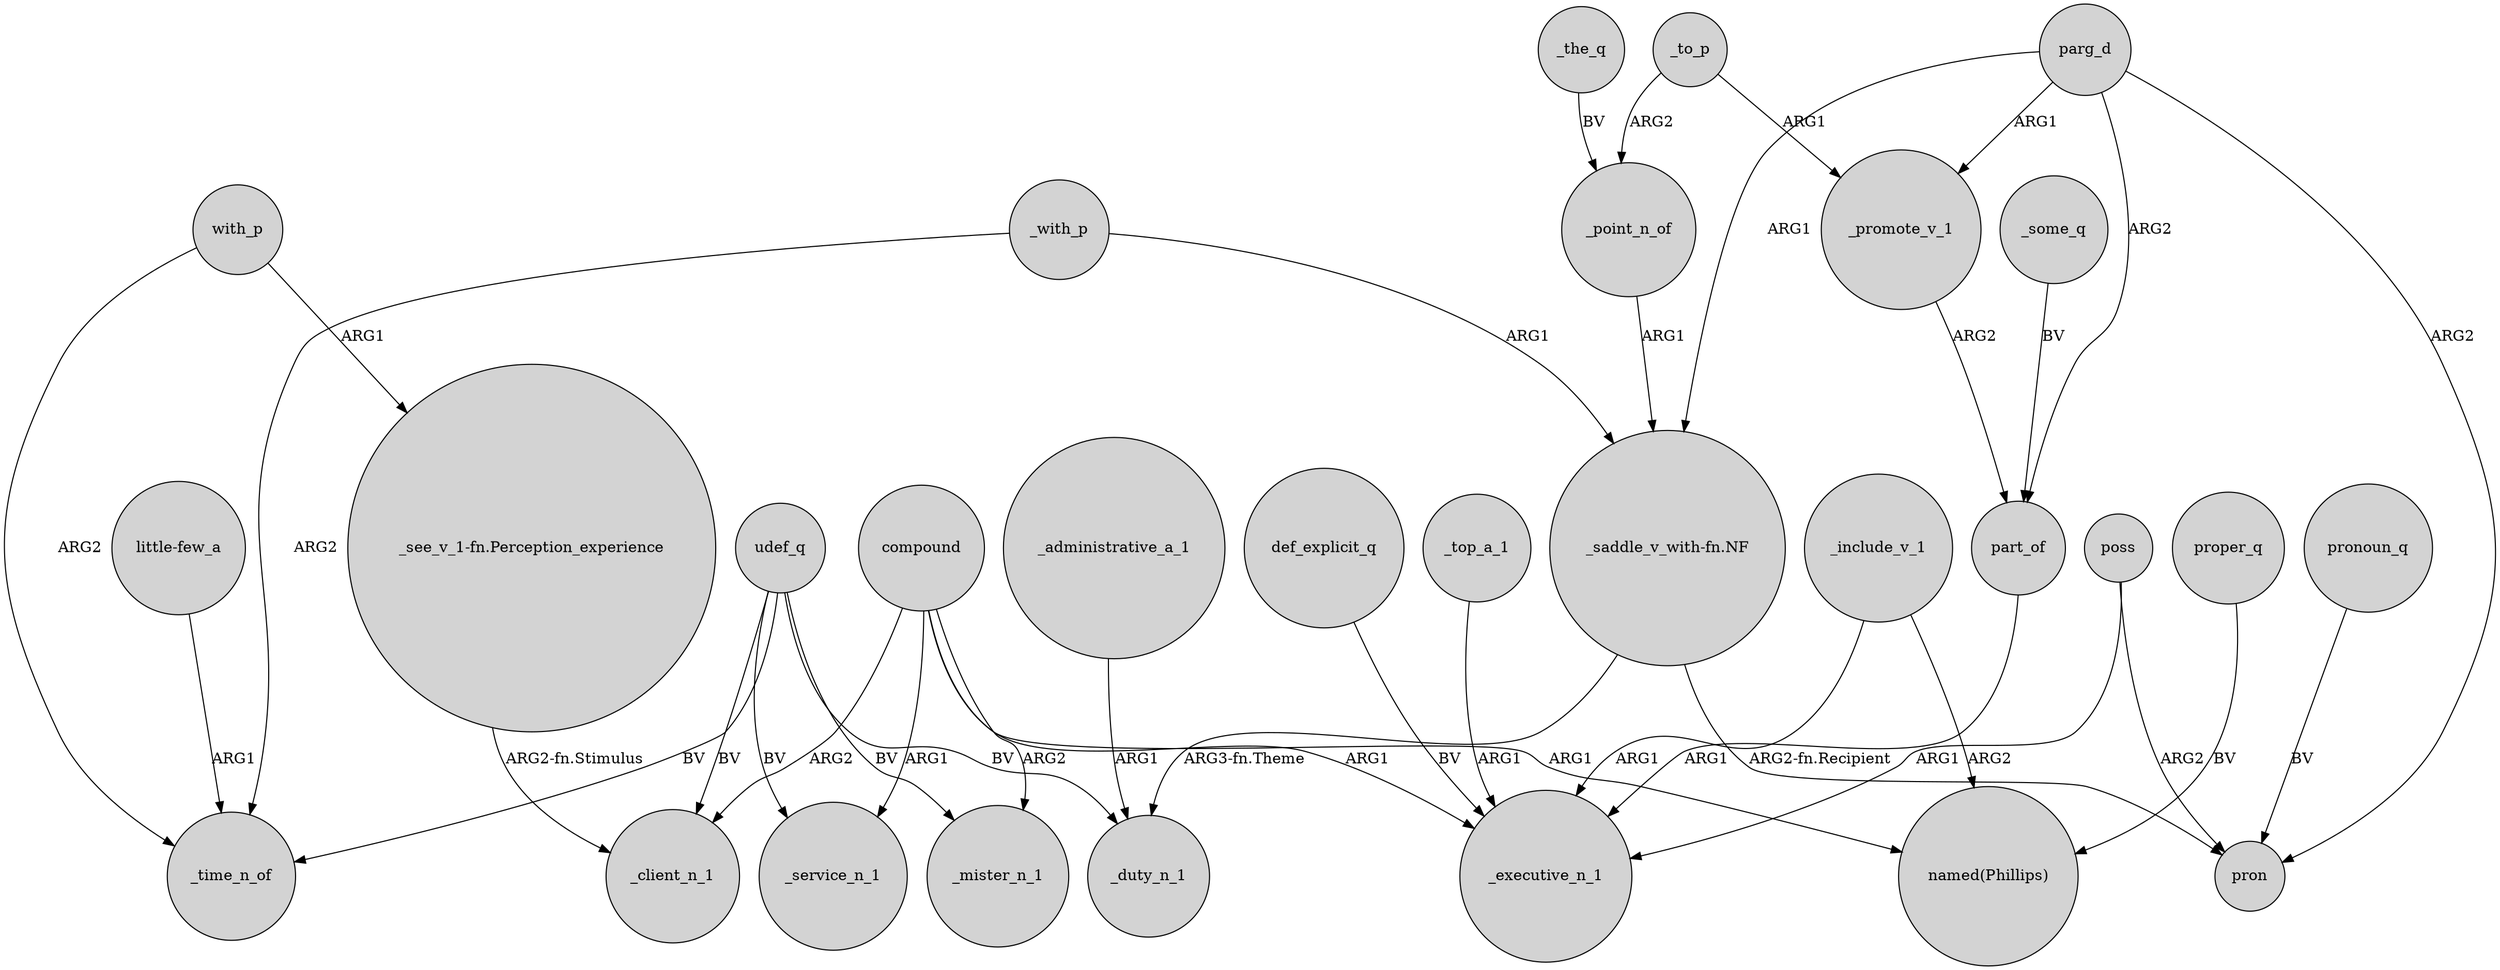 digraph {
	node [shape=circle style=filled]
	_with_p -> _time_n_of [label=ARG2]
	_top_a_1 -> _executive_n_1 [label=ARG1]
	poss -> pron [label=ARG2]
	compound -> _client_n_1 [label=ARG2]
	poss -> _executive_n_1 [label=ARG1]
	compound -> _mister_n_1 [label=ARG2]
	_include_v_1 -> "named(Phillips)" [label=ARG2]
	_to_p -> _promote_v_1 [label=ARG1]
	compound -> _executive_n_1 [label=ARG1]
	_with_p -> "_saddle_v_with-fn.NF" [label=ARG1]
	udef_q -> _mister_n_1 [label=BV]
	"_saddle_v_with-fn.NF" -> pron [label="ARG2-fn.Recipient"]
	part_of -> _executive_n_1 [label=ARG1]
	def_explicit_q -> _executive_n_1 [label=BV]
	_include_v_1 -> _executive_n_1 [label=ARG1]
	compound -> "named(Phillips)" [label=ARG1]
	"_see_v_1-fn.Perception_experience" -> _client_n_1 [label="ARG2-fn.Stimulus"]
	parg_d -> pron [label=ARG2]
	_some_q -> part_of [label=BV]
	pronoun_q -> pron [label=BV]
	udef_q -> _service_n_1 [label=BV]
	_promote_v_1 -> part_of [label=ARG2]
	udef_q -> _time_n_of [label=BV]
	udef_q -> _client_n_1 [label=BV]
	with_p -> _time_n_of [label=ARG2]
	udef_q -> _duty_n_1 [label=BV]
	"_saddle_v_with-fn.NF" -> _duty_n_1 [label="ARG3-fn.Theme"]
	parg_d -> part_of [label=ARG2]
	_to_p -> _point_n_of [label=ARG2]
	_the_q -> _point_n_of [label=BV]
	_point_n_of -> "_saddle_v_with-fn.NF" [label=ARG1]
	parg_d -> _promote_v_1 [label=ARG1]
	compound -> _service_n_1 [label=ARG1]
	_administrative_a_1 -> _duty_n_1 [label=ARG1]
	proper_q -> "named(Phillips)" [label=BV]
	with_p -> "_see_v_1-fn.Perception_experience" [label=ARG1]
	parg_d -> "_saddle_v_with-fn.NF" [label=ARG1]
	"little-few_a" -> _time_n_of [label=ARG1]
}
